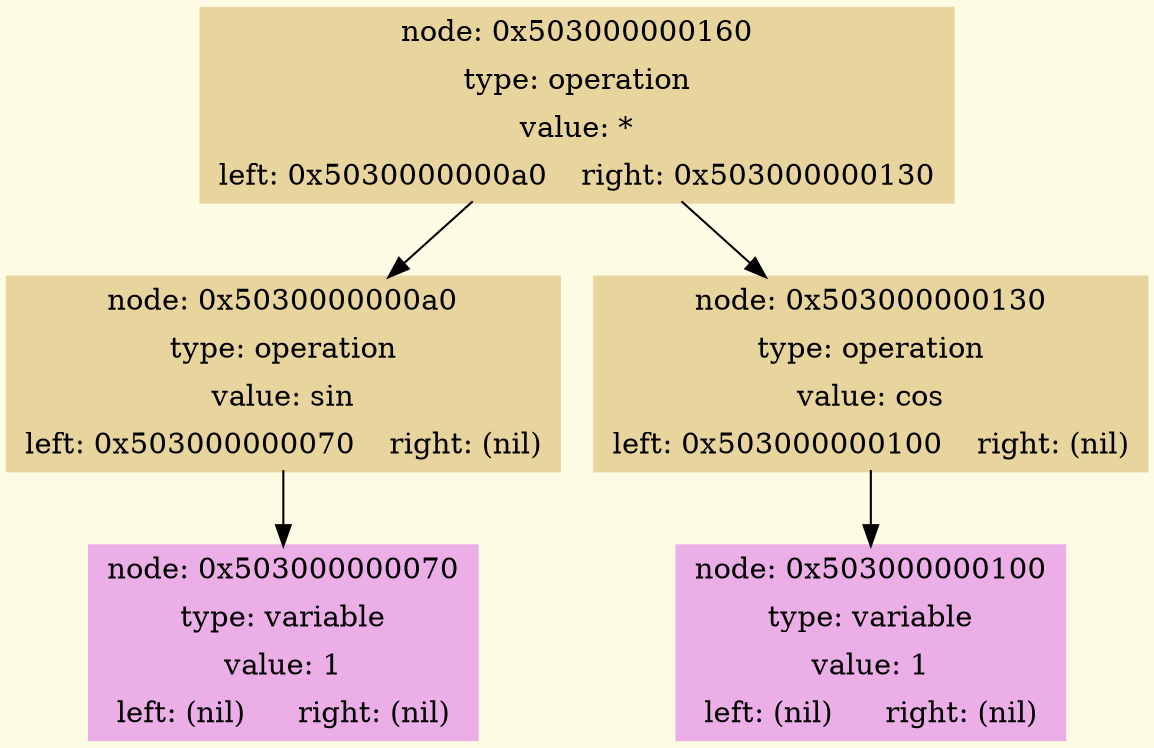digraph
{
    rankdir = TB;
    node [shape=record,style = filled,penwidth = 2.5];
    bgcolor = "#FDFBE4";

    node_0x503000000160 [rank=0,label=" { node: 0x503000000160 | type: operation | value: * | { left: 0x5030000000a0 | right: 0x503000000130 }} ", color = "#E8D59E"];
    node_0x5030000000a0 [rank=1,label=" { node: 0x5030000000a0 | type: operation | value: sin | { left: 0x503000000070 | right: (nil) }} ", color = "#E8D59E"];
    node_0x503000000070 [rank=2,label=" { node: 0x503000000070 | type: variable | value: 1 | { left: (nil) | right: (nil) }} ", color = "#EBAEE6"];
    node_0x503000000130 [rank=1,label=" { node: 0x503000000130 | type: operation | value: cos | { left: 0x503000000100 | right: (nil) }} ", color = "#E8D59E"];
    node_0x503000000100 [rank=2,label=" { node: 0x503000000100 | type: variable | value: 1 | { left: (nil) | right: (nil) }} ", color = "#EBAEE6"];
    node_0x503000000160 -> node_0x5030000000a0 -> node_0x503000000070 ;
    node_0x503000000160 -> node_0x503000000130 -> node_0x503000000100 ;
}
